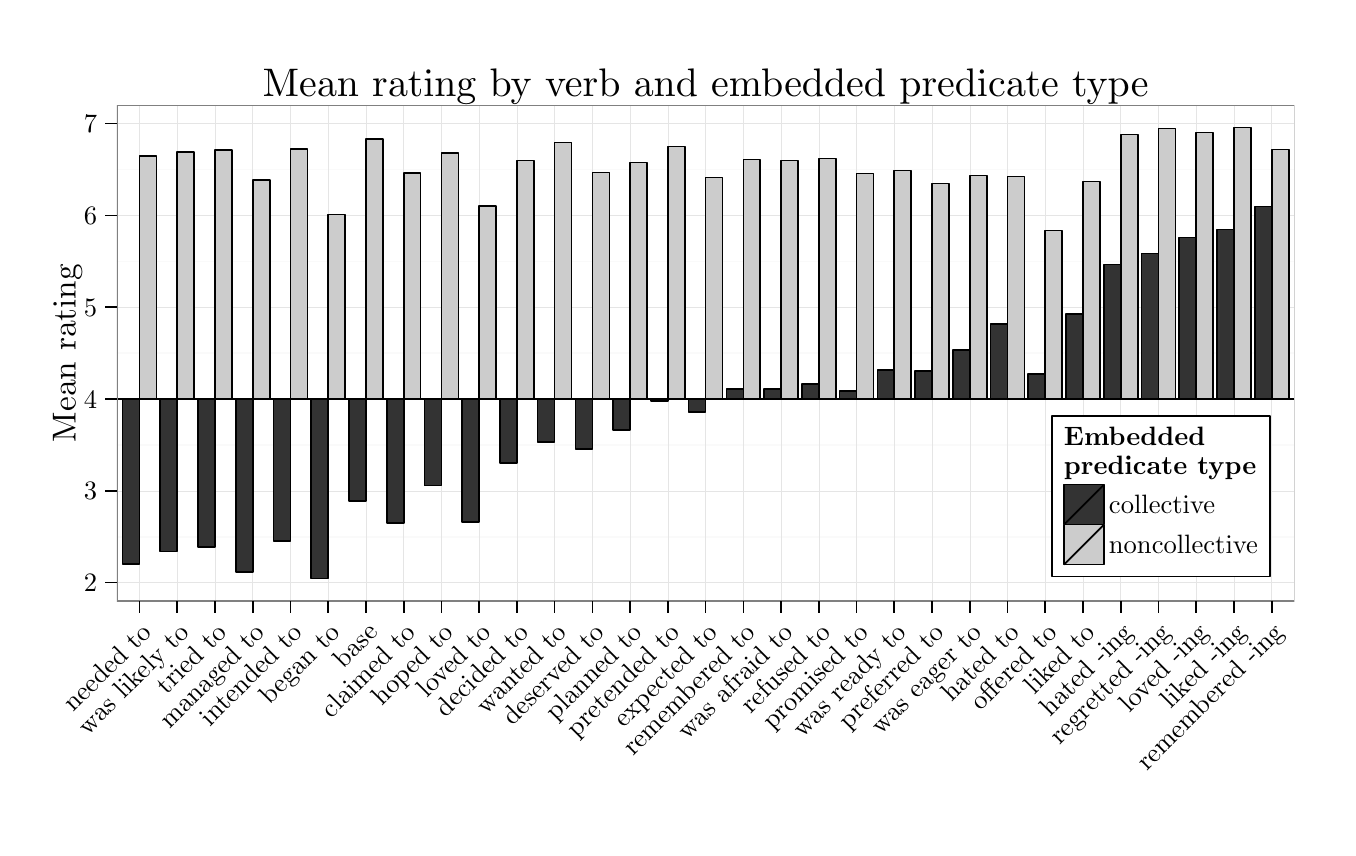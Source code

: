% Created by tikzDevice version 0.6.2-92-0ad2792 on 2013-12-17 15:54:17
% !TEX encoding = UTF-8 Unicode
\begin{tikzpicture}[x=1pt,y=1pt]
\definecolor[named]{fillColor}{rgb}{1.00,1.00,1.00}
\path[use as bounding box,fill=fillColor,fill opacity=0.00] (0,0) rectangle (469.75,289.08);
\begin{scope}
\path[clip] (  0.00,  0.00) rectangle (469.75,289.08);
\definecolor[named]{drawColor}{rgb}{1.00,1.00,1.00}
\definecolor[named]{fillColor}{rgb}{1.00,1.00,1.00}

\path[draw=drawColor,line width= 0.6pt,line join=round,line cap=round,fill=fillColor] (  0.00,  0.00) rectangle (469.75,289.08);
\end{scope}
\begin{scope}
\path[clip] ( 32.22, 81.90) rectangle (457.71,261.09);
\definecolor[named]{fillColor}{rgb}{1.00,1.00,1.00}

\path[fill=fillColor] ( 32.22, 81.90) rectangle (457.71,261.09);
\definecolor[named]{drawColor}{rgb}{0.98,0.98,0.98}

\path[draw=drawColor,line width= 0.6pt,line join=round] ( 32.22,105.13) --
	(457.71,105.13);

\path[draw=drawColor,line width= 0.6pt,line join=round] ( 32.22,138.30) --
	(457.71,138.30);

\path[draw=drawColor,line width= 0.6pt,line join=round] ( 32.22,171.47) --
	(457.71,171.47);

\path[draw=drawColor,line width= 0.6pt,line join=round] ( 32.22,204.64) --
	(457.71,204.64);

\path[draw=drawColor,line width= 0.6pt,line join=round] ( 32.22,237.81) --
	(457.71,237.81);
\definecolor[named]{drawColor}{rgb}{0.90,0.90,0.90}

\path[draw=drawColor,line width= 0.2pt,line join=round] ( 32.22, 88.54) --
	(457.71, 88.54);

\path[draw=drawColor,line width= 0.2pt,line join=round] ( 32.22,121.71) --
	(457.71,121.71);

\path[draw=drawColor,line width= 0.2pt,line join=round] ( 32.22,154.88) --
	(457.71,154.88);

\path[draw=drawColor,line width= 0.2pt,line join=round] ( 32.22,188.05) --
	(457.71,188.05);

\path[draw=drawColor,line width= 0.2pt,line join=round] ( 32.22,221.22) --
	(457.71,221.22);

\path[draw=drawColor,line width= 0.2pt,line join=round] ( 32.22,254.39) --
	(457.71,254.39);

\path[draw=drawColor,line width= 0.2pt,line join=round] ( 40.40, 81.90) --
	( 40.40,261.09);

\path[draw=drawColor,line width= 0.2pt,line join=round] ( 54.04, 81.90) --
	( 54.04,261.09);

\path[draw=drawColor,line width= 0.2pt,line join=round] ( 67.68, 81.90) --
	( 67.68,261.09);

\path[draw=drawColor,line width= 0.2pt,line join=round] ( 81.32, 81.90) --
	( 81.32,261.09);

\path[draw=drawColor,line width= 0.2pt,line join=round] ( 94.95, 81.90) --
	( 94.95,261.09);

\path[draw=drawColor,line width= 0.2pt,line join=round] (108.59, 81.90) --
	(108.59,261.09);

\path[draw=drawColor,line width= 0.2pt,line join=round] (122.23, 81.90) --
	(122.23,261.09);

\path[draw=drawColor,line width= 0.2pt,line join=round] (135.87, 81.90) --
	(135.87,261.09);

\path[draw=drawColor,line width= 0.2pt,line join=round] (149.50, 81.90) --
	(149.50,261.09);

\path[draw=drawColor,line width= 0.2pt,line join=round] (163.14, 81.90) --
	(163.14,261.09);

\path[draw=drawColor,line width= 0.2pt,line join=round] (176.78, 81.90) --
	(176.78,261.09);

\path[draw=drawColor,line width= 0.2pt,line join=round] (190.42, 81.90) --
	(190.42,261.09);

\path[draw=drawColor,line width= 0.2pt,line join=round] (204.05, 81.90) --
	(204.05,261.09);

\path[draw=drawColor,line width= 0.2pt,line join=round] (217.69, 81.90) --
	(217.69,261.09);

\path[draw=drawColor,line width= 0.2pt,line join=round] (231.33, 81.90) --
	(231.33,261.09);

\path[draw=drawColor,line width= 0.2pt,line join=round] (244.97, 81.90) --
	(244.97,261.09);

\path[draw=drawColor,line width= 0.2pt,line join=round] (258.60, 81.90) --
	(258.60,261.09);

\path[draw=drawColor,line width= 0.2pt,line join=round] (272.24, 81.90) --
	(272.24,261.09);

\path[draw=drawColor,line width= 0.2pt,line join=round] (285.88, 81.90) --
	(285.88,261.09);

\path[draw=drawColor,line width= 0.2pt,line join=round] (299.52, 81.90) --
	(299.52,261.09);

\path[draw=drawColor,line width= 0.2pt,line join=round] (313.15, 81.90) --
	(313.15,261.09);

\path[draw=drawColor,line width= 0.2pt,line join=round] (326.79, 81.90) --
	(326.79,261.09);

\path[draw=drawColor,line width= 0.2pt,line join=round] (340.43, 81.90) --
	(340.43,261.09);

\path[draw=drawColor,line width= 0.2pt,line join=round] (354.07, 81.90) --
	(354.07,261.09);

\path[draw=drawColor,line width= 0.2pt,line join=round] (367.70, 81.90) --
	(367.70,261.09);

\path[draw=drawColor,line width= 0.2pt,line join=round] (381.34, 81.90) --
	(381.34,261.09);

\path[draw=drawColor,line width= 0.2pt,line join=round] (394.98, 81.90) --
	(394.98,261.09);

\path[draw=drawColor,line width= 0.2pt,line join=round] (408.62, 81.90) --
	(408.62,261.09);

\path[draw=drawColor,line width= 0.2pt,line join=round] (422.25, 81.90) --
	(422.25,261.09);

\path[draw=drawColor,line width= 0.2pt,line join=round] (435.89, 81.90) --
	(435.89,261.09);

\path[draw=drawColor,line width= 0.2pt,line join=round] (449.53, 81.90) --
	(449.53,261.09);
\definecolor[named]{drawColor}{rgb}{0.00,0.00,0.00}
\definecolor[named]{fillColor}{rgb}{0.20,0.20,0.20}

\path[draw=drawColor,line width= 0.6pt,line join=round,fill=fillColor] ( 34.27, 95.33) rectangle ( 40.40,154.88);
\definecolor[named]{fillColor}{rgb}{0.80,0.80,0.80}

\path[draw=drawColor,line width= 0.6pt,line join=round,fill=fillColor] ( 40.40,154.88) rectangle ( 46.54,242.71);
\definecolor[named]{fillColor}{rgb}{0.20,0.20,0.20}

\path[draw=drawColor,line width= 0.6pt,line join=round,fill=fillColor] ( 47.90, 99.85) rectangle ( 54.04,154.88);
\definecolor[named]{fillColor}{rgb}{0.80,0.80,0.80}

\path[draw=drawColor,line width= 0.6pt,line join=round,fill=fillColor] ( 54.04,154.88) rectangle ( 60.18,244.21);
\definecolor[named]{fillColor}{rgb}{0.20,0.20,0.20}

\path[draw=drawColor,line width= 0.6pt,line join=round,fill=fillColor] ( 61.54,101.36) rectangle ( 67.68,154.88);
\definecolor[named]{fillColor}{rgb}{0.80,0.80,0.80}

\path[draw=drawColor,line width= 0.6pt,line join=round,fill=fillColor] ( 67.68,154.88) rectangle ( 73.82,244.97);
\definecolor[named]{fillColor}{rgb}{0.20,0.20,0.20}

\path[draw=drawColor,line width= 0.6pt,line join=round,fill=fillColor] ( 75.18, 92.31) rectangle ( 81.32,154.88);
\definecolor[named]{fillColor}{rgb}{0.80,0.80,0.80}

\path[draw=drawColor,line width= 0.6pt,line join=round,fill=fillColor] ( 81.32,154.88) rectangle ( 87.45,234.04);
\definecolor[named]{fillColor}{rgb}{0.20,0.20,0.20}

\path[draw=drawColor,line width= 0.6pt,line join=round,fill=fillColor] ( 88.82,103.62) rectangle ( 94.95,154.88);
\definecolor[named]{fillColor}{rgb}{0.80,0.80,0.80}

\path[draw=drawColor,line width= 0.6pt,line join=round,fill=fillColor] ( 94.95,154.88) rectangle (101.09,245.35);
\definecolor[named]{fillColor}{rgb}{0.20,0.20,0.20}

\path[draw=drawColor,line width= 0.6pt,line join=round,fill=fillColor] (102.45, 90.05) rectangle (108.59,154.88);
\definecolor[named]{fillColor}{rgb}{0.80,0.80,0.80}

\path[draw=drawColor,line width= 0.6pt,line join=round,fill=fillColor] (108.59,154.88) rectangle (114.73,221.60);
\definecolor[named]{fillColor}{rgb}{0.20,0.20,0.20}

\path[draw=drawColor,line width= 0.6pt,line join=round,fill=fillColor] (116.09,118.05) rectangle (122.23,154.88);
\definecolor[named]{fillColor}{rgb}{0.80,0.80,0.80}

\path[draw=drawColor,line width= 0.6pt,line join=round,fill=fillColor] (122.23,154.88) rectangle (128.37,248.78);
\definecolor[named]{fillColor}{rgb}{0.20,0.20,0.20}

\path[draw=drawColor,line width= 0.6pt,line join=round,fill=fillColor] (129.73,110.03) rectangle (135.87,154.88);
\definecolor[named]{fillColor}{rgb}{0.80,0.80,0.80}

\path[draw=drawColor,line width= 0.6pt,line join=round,fill=fillColor] (135.87,154.88) rectangle (142.00,236.68);
\definecolor[named]{fillColor}{rgb}{0.20,0.20,0.20}

\path[draw=drawColor,line width= 0.6pt,line join=round,fill=fillColor] (143.37,123.60) rectangle (149.50,154.88);
\definecolor[named]{fillColor}{rgb}{0.80,0.80,0.80}

\path[draw=drawColor,line width= 0.6pt,line join=round,fill=fillColor] (149.50,154.88) rectangle (155.64,243.84);
\definecolor[named]{fillColor}{rgb}{0.20,0.20,0.20}

\path[draw=drawColor,line width= 0.6pt,line join=round,fill=fillColor] (157.00,110.40) rectangle (163.14,154.88);
\definecolor[named]{fillColor}{rgb}{0.80,0.80,0.80}

\path[draw=drawColor,line width= 0.6pt,line join=round,fill=fillColor] (163.14,154.88) rectangle (169.28,224.61);
\definecolor[named]{fillColor}{rgb}{0.20,0.20,0.20}

\path[draw=drawColor,line width= 0.6pt,line join=round,fill=fillColor] (170.64,131.81) rectangle (176.78,154.88);
\definecolor[named]{fillColor}{rgb}{0.80,0.80,0.80}

\path[draw=drawColor,line width= 0.6pt,line join=round,fill=fillColor] (176.78,154.88) rectangle (182.92,241.05);
\definecolor[named]{fillColor}{rgb}{0.20,0.20,0.20}

\path[draw=drawColor,line width= 0.6pt,line join=round,fill=fillColor] (184.28,139.43) rectangle (190.42,154.88);
\definecolor[named]{fillColor}{rgb}{0.80,0.80,0.80}

\path[draw=drawColor,line width= 0.6pt,line join=round,fill=fillColor] (190.42,154.88) rectangle (196.55,247.61);
\definecolor[named]{fillColor}{rgb}{0.20,0.20,0.20}

\path[draw=drawColor,line width= 0.6pt,line join=round,fill=fillColor] (197.92,136.85) rectangle (204.05,154.88);
\definecolor[named]{fillColor}{rgb}{0.80,0.80,0.80}

\path[draw=drawColor,line width= 0.6pt,line join=round,fill=fillColor] (204.05,154.88) rectangle (210.19,236.73);
\definecolor[named]{fillColor}{rgb}{0.20,0.20,0.20}

\path[draw=drawColor,line width= 0.6pt,line join=round,fill=fillColor] (211.55,143.70) rectangle (217.69,154.88);
\definecolor[named]{fillColor}{rgb}{0.80,0.80,0.80}

\path[draw=drawColor,line width= 0.6pt,line join=round,fill=fillColor] (217.69,154.88) rectangle (223.83,240.33);
\definecolor[named]{fillColor}{rgb}{0.20,0.20,0.20}

\path[draw=drawColor,line width= 0.6pt,line join=round,fill=fillColor] (225.19,154.16) rectangle (231.33,154.88);
\definecolor[named]{fillColor}{rgb}{0.80,0.80,0.80}

\path[draw=drawColor,line width= 0.6pt,line join=round,fill=fillColor] (231.33,154.88) rectangle (237.47,246.10);
\definecolor[named]{fillColor}{rgb}{0.20,0.20,0.20}

\path[draw=drawColor,line width= 0.6pt,line join=round,fill=fillColor] (238.83,150.19) rectangle (244.97,154.88);
\definecolor[named]{fillColor}{rgb}{0.80,0.80,0.80}

\path[draw=drawColor,line width= 0.6pt,line join=round,fill=fillColor] (244.97,154.88) rectangle (251.10,234.92);
\definecolor[named]{fillColor}{rgb}{0.20,0.20,0.20}

\path[draw=drawColor,line width= 0.6pt,line join=round,fill=fillColor] (252.47,154.88) rectangle (258.60,158.49);
\definecolor[named]{fillColor}{rgb}{0.80,0.80,0.80}

\path[draw=drawColor,line width= 0.6pt,line join=round,fill=fillColor] (258.60,154.88) rectangle (264.74,241.41);
\definecolor[named]{fillColor}{rgb}{0.20,0.20,0.20}

\path[draw=drawColor,line width= 0.6pt,line join=round,fill=fillColor] (266.10,154.88) rectangle (272.24,158.49);
\definecolor[named]{fillColor}{rgb}{0.80,0.80,0.80}

\path[draw=drawColor,line width= 0.6pt,line join=round,fill=fillColor] (272.24,154.88) rectangle (278.38,241.05);
\definecolor[named]{fillColor}{rgb}{0.20,0.20,0.20}

\path[draw=drawColor,line width= 0.6pt,line join=round,fill=fillColor] (279.74,154.88) rectangle (285.88,160.29);
\definecolor[named]{fillColor}{rgb}{0.80,0.80,0.80}

\path[draw=drawColor,line width= 0.6pt,line join=round,fill=fillColor] (285.88,154.88) rectangle (292.02,241.77);
\definecolor[named]{fillColor}{rgb}{0.20,0.20,0.20}

\path[draw=drawColor,line width= 0.6pt,line join=round,fill=fillColor] (293.38,154.88) rectangle (299.52,157.77);
\definecolor[named]{fillColor}{rgb}{0.80,0.80,0.80}

\path[draw=drawColor,line width= 0.6pt,line join=round,fill=fillColor] (299.52,154.88) rectangle (305.65,236.36);
\definecolor[named]{fillColor}{rgb}{0.20,0.20,0.20}

\path[draw=drawColor,line width= 0.6pt,line join=round,fill=fillColor] (307.02,154.88) rectangle (313.15,165.34);
\definecolor[named]{fillColor}{rgb}{0.80,0.80,0.80}

\path[draw=drawColor,line width= 0.6pt,line join=round,fill=fillColor] (313.15,154.88) rectangle (319.29,237.45);
\definecolor[named]{fillColor}{rgb}{0.20,0.20,0.20}

\path[draw=drawColor,line width= 0.6pt,line join=round,fill=fillColor] (320.65,154.88) rectangle (326.79,164.98);
\definecolor[named]{fillColor}{rgb}{0.80,0.80,0.80}

\path[draw=drawColor,line width= 0.6pt,line join=round,fill=fillColor] (326.79,154.88) rectangle (332.93,232.76);
\definecolor[named]{fillColor}{rgb}{0.20,0.20,0.20}

\path[draw=drawColor,line width= 0.6pt,line join=round,fill=fillColor] (334.29,154.88) rectangle (340.43,172.55);
\definecolor[named]{fillColor}{rgb}{0.80,0.80,0.80}

\path[draw=drawColor,line width= 0.6pt,line join=round,fill=fillColor] (340.43,154.88) rectangle (346.56,235.64);
\definecolor[named]{fillColor}{rgb}{0.20,0.20,0.20}

\path[draw=drawColor,line width= 0.6pt,line join=round,fill=fillColor] (347.93,154.88) rectangle (354.07,181.92);
\definecolor[named]{fillColor}{rgb}{0.80,0.80,0.80}

\path[draw=drawColor,line width= 0.6pt,line join=round,fill=fillColor] (354.07,154.88) rectangle (360.20,235.28);
\definecolor[named]{fillColor}{rgb}{0.20,0.20,0.20}

\path[draw=drawColor,line width= 0.6pt,line join=round,fill=fillColor] (361.57,154.88) rectangle (367.70,163.90);
\definecolor[named]{fillColor}{rgb}{0.80,0.80,0.80}

\path[draw=drawColor,line width= 0.6pt,line join=round,fill=fillColor] (367.70,154.88) rectangle (373.84,215.81);
\definecolor[named]{fillColor}{rgb}{0.20,0.20,0.20}

\path[draw=drawColor,line width= 0.6pt,line join=round,fill=fillColor] (375.20,154.88) rectangle (381.34,185.53);
\definecolor[named]{fillColor}{rgb}{0.80,0.80,0.80}

\path[draw=drawColor,line width= 0.6pt,line join=round,fill=fillColor] (381.34,154.88) rectangle (387.48,233.48);
\definecolor[named]{fillColor}{rgb}{0.20,0.20,0.20}

\path[draw=drawColor,line width= 0.6pt,line join=round,fill=fillColor] (388.84,154.88) rectangle (394.98,203.56);
\definecolor[named]{fillColor}{rgb}{0.80,0.80,0.80}

\path[draw=drawColor,line width= 0.6pt,line join=round,fill=fillColor] (394.98,154.88) rectangle (401.11,250.43);
\definecolor[named]{fillColor}{rgb}{0.20,0.20,0.20}

\path[draw=drawColor,line width= 0.6pt,line join=round,fill=fillColor] (402.48,154.88) rectangle (408.62,207.52);
\definecolor[named]{fillColor}{rgb}{0.80,0.80,0.80}

\path[draw=drawColor,line width= 0.6pt,line join=round,fill=fillColor] (408.62,154.88) rectangle (414.75,252.59);
\definecolor[named]{fillColor}{rgb}{0.20,0.20,0.20}

\path[draw=drawColor,line width= 0.6pt,line join=round,fill=fillColor] (416.12,154.88) rectangle (422.25,213.29);
\definecolor[named]{fillColor}{rgb}{0.80,0.80,0.80}

\path[draw=drawColor,line width= 0.6pt,line join=round,fill=fillColor] (422.25,154.88) rectangle (428.39,251.15);
\definecolor[named]{fillColor}{rgb}{0.20,0.20,0.20}

\path[draw=drawColor,line width= 0.6pt,line join=round,fill=fillColor] (429.75,154.88) rectangle (435.89,216.17);
\definecolor[named]{fillColor}{rgb}{0.80,0.80,0.80}

\path[draw=drawColor,line width= 0.6pt,line join=round,fill=fillColor] (435.89,154.88) rectangle (442.03,252.95);
\definecolor[named]{fillColor}{rgb}{0.20,0.20,0.20}

\path[draw=drawColor,line width= 0.6pt,line join=round,fill=fillColor] (443.39,154.88) rectangle (449.53,224.47);
\definecolor[named]{fillColor}{rgb}{0.80,0.80,0.80}

\path[draw=drawColor,line width= 0.6pt,line join=round,fill=fillColor] (449.53,154.88) rectangle (455.66,245.02);
\definecolor[named]{fillColor}{rgb}{0.00,0.00,0.00}

\path[draw=drawColor,line width= 0.6pt,line join=round,fill=fillColor] ( 32.22,154.88) -- (457.71,154.88);
\definecolor[named]{drawColor}{rgb}{0.50,0.50,0.50}

\path[draw=drawColor,line width= 0.6pt,line join=round,line cap=round] ( 32.22, 81.90) rectangle (457.71,261.09);
\end{scope}
\begin{scope}
\path[clip] (  0.00,  0.00) rectangle (469.75,289.08);
\definecolor[named]{drawColor}{rgb}{0.00,0.00,0.00}

\node[text=drawColor,anchor=base east,inner sep=0pt, outer sep=0pt, scale=  0.96] at ( 25.11, 85.24) {2};

\node[text=drawColor,anchor=base east,inner sep=0pt, outer sep=0pt, scale=  0.96] at ( 25.11,118.41) {3};

\node[text=drawColor,anchor=base east,inner sep=0pt, outer sep=0pt, scale=  0.96] at ( 25.11,151.58) {4};

\node[text=drawColor,anchor=base east,inner sep=0pt, outer sep=0pt, scale=  0.96] at ( 25.11,184.75) {5};

\node[text=drawColor,anchor=base east,inner sep=0pt, outer sep=0pt, scale=  0.96] at ( 25.11,217.92) {6};

\node[text=drawColor,anchor=base east,inner sep=0pt, outer sep=0pt, scale=  0.96] at ( 25.11,251.09) {7};
\end{scope}
\begin{scope}
\path[clip] (  0.00,  0.00) rectangle (469.75,289.08);
\definecolor[named]{drawColor}{rgb}{0.00,0.00,0.00}

\path[draw=drawColor,line width= 0.6pt,line join=round] ( 27.95, 88.54) --
	( 32.22, 88.54);

\path[draw=drawColor,line width= 0.6pt,line join=round] ( 27.95,121.71) --
	( 32.22,121.71);

\path[draw=drawColor,line width= 0.6pt,line join=round] ( 27.95,154.88) --
	( 32.22,154.88);

\path[draw=drawColor,line width= 0.6pt,line join=round] ( 27.95,188.05) --
	( 32.22,188.05);

\path[draw=drawColor,line width= 0.6pt,line join=round] ( 27.95,221.22) --
	( 32.22,221.22);

\path[draw=drawColor,line width= 0.6pt,line join=round] ( 27.95,254.39) --
	( 32.22,254.39);
\end{scope}
\begin{scope}
\path[clip] (  0.00,  0.00) rectangle (469.75,289.08);
\definecolor[named]{drawColor}{rgb}{0.00,0.00,0.00}

\path[draw=drawColor,line width= 0.6pt,line join=round] ( 40.40, 77.64) --
	( 40.40, 81.90);

\path[draw=drawColor,line width= 0.6pt,line join=round] ( 54.04, 77.64) --
	( 54.04, 81.90);

\path[draw=drawColor,line width= 0.6pt,line join=round] ( 67.68, 77.64) --
	( 67.68, 81.90);

\path[draw=drawColor,line width= 0.6pt,line join=round] ( 81.32, 77.64) --
	( 81.32, 81.90);

\path[draw=drawColor,line width= 0.6pt,line join=round] ( 94.95, 77.64) --
	( 94.95, 81.90);

\path[draw=drawColor,line width= 0.6pt,line join=round] (108.59, 77.64) --
	(108.59, 81.90);

\path[draw=drawColor,line width= 0.6pt,line join=round] (122.23, 77.64) --
	(122.23, 81.90);

\path[draw=drawColor,line width= 0.6pt,line join=round] (135.87, 77.64) --
	(135.87, 81.90);

\path[draw=drawColor,line width= 0.6pt,line join=round] (149.50, 77.64) --
	(149.50, 81.90);

\path[draw=drawColor,line width= 0.6pt,line join=round] (163.14, 77.64) --
	(163.14, 81.90);

\path[draw=drawColor,line width= 0.6pt,line join=round] (176.78, 77.64) --
	(176.78, 81.90);

\path[draw=drawColor,line width= 0.6pt,line join=round] (190.42, 77.64) --
	(190.42, 81.90);

\path[draw=drawColor,line width= 0.6pt,line join=round] (204.05, 77.64) --
	(204.05, 81.90);

\path[draw=drawColor,line width= 0.6pt,line join=round] (217.69, 77.64) --
	(217.69, 81.90);

\path[draw=drawColor,line width= 0.6pt,line join=round] (231.33, 77.64) --
	(231.33, 81.90);

\path[draw=drawColor,line width= 0.6pt,line join=round] (244.97, 77.64) --
	(244.97, 81.90);

\path[draw=drawColor,line width= 0.6pt,line join=round] (258.60, 77.64) --
	(258.60, 81.90);

\path[draw=drawColor,line width= 0.6pt,line join=round] (272.24, 77.64) --
	(272.24, 81.90);

\path[draw=drawColor,line width= 0.6pt,line join=round] (285.88, 77.64) --
	(285.88, 81.90);

\path[draw=drawColor,line width= 0.6pt,line join=round] (299.52, 77.64) --
	(299.52, 81.90);

\path[draw=drawColor,line width= 0.6pt,line join=round] (313.15, 77.64) --
	(313.15, 81.90);

\path[draw=drawColor,line width= 0.6pt,line join=round] (326.79, 77.64) --
	(326.79, 81.90);

\path[draw=drawColor,line width= 0.6pt,line join=round] (340.43, 77.64) --
	(340.43, 81.90);

\path[draw=drawColor,line width= 0.6pt,line join=round] (354.07, 77.64) --
	(354.07, 81.90);

\path[draw=drawColor,line width= 0.6pt,line join=round] (367.70, 77.64) --
	(367.70, 81.90);

\path[draw=drawColor,line width= 0.6pt,line join=round] (381.34, 77.64) --
	(381.34, 81.90);

\path[draw=drawColor,line width= 0.6pt,line join=round] (394.98, 77.64) --
	(394.98, 81.90);

\path[draw=drawColor,line width= 0.6pt,line join=round] (408.62, 77.64) --
	(408.62, 81.90);

\path[draw=drawColor,line width= 0.6pt,line join=round] (422.25, 77.64) --
	(422.25, 81.90);

\path[draw=drawColor,line width= 0.6pt,line join=round] (435.89, 77.64) --
	(435.89, 81.90);

\path[draw=drawColor,line width= 0.6pt,line join=round] (449.53, 77.64) --
	(449.53, 81.90);
\end{scope}
\begin{scope}
\path[clip] (  0.00,  0.00) rectangle (469.75,289.08);
\definecolor[named]{drawColor}{rgb}{0.00,0.00,0.00}

\node[text=drawColor,rotate= 45.00,anchor=base east,inner sep=0pt, outer sep=0pt, scale=  0.96] at ( 45.08, 70.12) {needed to};

\node[text=drawColor,rotate= 45.00,anchor=base east,inner sep=0pt, outer sep=0pt, scale=  0.96] at ( 58.72, 70.12) {was likely to};

\node[text=drawColor,rotate= 45.00,anchor=base east,inner sep=0pt, outer sep=0pt, scale=  0.96] at ( 72.35, 70.12) {tried to};

\node[text=drawColor,rotate= 45.00,anchor=base east,inner sep=0pt, outer sep=0pt, scale=  0.96] at ( 85.99, 70.12) {managed to};

\node[text=drawColor,rotate= 45.00,anchor=base east,inner sep=0pt, outer sep=0pt, scale=  0.96] at ( 99.63, 70.12) {intended to};

\node[text=drawColor,rotate= 45.00,anchor=base east,inner sep=0pt, outer sep=0pt, scale=  0.96] at (113.27, 70.12) {began to};

\node[text=drawColor,rotate= 45.00,anchor=base east,inner sep=0pt, outer sep=0pt, scale=  0.96] at (126.90, 70.12) {base};

\node[text=drawColor,rotate= 45.00,anchor=base east,inner sep=0pt, outer sep=0pt, scale=  0.96] at (140.54, 70.12) {claimed to};

\node[text=drawColor,rotate= 45.00,anchor=base east,inner sep=0pt, outer sep=0pt, scale=  0.96] at (154.18, 70.12) {hoped to};

\node[text=drawColor,rotate= 45.00,anchor=base east,inner sep=0pt, outer sep=0pt, scale=  0.96] at (167.82, 70.12) {loved to};

\node[text=drawColor,rotate= 45.00,anchor=base east,inner sep=0pt, outer sep=0pt, scale=  0.96] at (181.45, 70.12) {decided to};

\node[text=drawColor,rotate= 45.00,anchor=base east,inner sep=0pt, outer sep=0pt, scale=  0.96] at (195.09, 70.12) {wanted to};

\node[text=drawColor,rotate= 45.00,anchor=base east,inner sep=0pt, outer sep=0pt, scale=  0.96] at (208.73, 70.12) {deserved to};

\node[text=drawColor,rotate= 45.00,anchor=base east,inner sep=0pt, outer sep=0pt, scale=  0.96] at (222.37, 70.12) {planned to};

\node[text=drawColor,rotate= 45.00,anchor=base east,inner sep=0pt, outer sep=0pt, scale=  0.96] at (236.00, 70.12) {pretended to};

\node[text=drawColor,rotate= 45.00,anchor=base east,inner sep=0pt, outer sep=0pt, scale=  0.96] at (249.64, 70.12) {expected to};

\node[text=drawColor,rotate= 45.00,anchor=base east,inner sep=0pt, outer sep=0pt, scale=  0.96] at (263.28, 70.12) {remembered to};

\node[text=drawColor,rotate= 45.00,anchor=base east,inner sep=0pt, outer sep=0pt, scale=  0.96] at (276.92, 70.12) {was afraid to};

\node[text=drawColor,rotate= 45.00,anchor=base east,inner sep=0pt, outer sep=0pt, scale=  0.96] at (290.55, 70.12) {refused to};

\node[text=drawColor,rotate= 45.00,anchor=base east,inner sep=0pt, outer sep=0pt, scale=  0.96] at (304.19, 70.12) {promised to};

\node[text=drawColor,rotate= 45.00,anchor=base east,inner sep=0pt, outer sep=0pt, scale=  0.96] at (317.83, 70.12) {was ready to};

\node[text=drawColor,rotate= 45.00,anchor=base east,inner sep=0pt, outer sep=0pt, scale=  0.96] at (331.47, 70.12) {preferred to};

\node[text=drawColor,rotate= 45.00,anchor=base east,inner sep=0pt, outer sep=0pt, scale=  0.96] at (345.10, 70.12) {was eager to};

\node[text=drawColor,rotate= 45.00,anchor=base east,inner sep=0pt, outer sep=0pt, scale=  0.96] at (358.74, 70.12) {hated to};

\node[text=drawColor,rotate= 45.00,anchor=base east,inner sep=0pt, outer sep=0pt, scale=  0.96] at (372.38, 70.12) {offered to};

\node[text=drawColor,rotate= 45.00,anchor=base east,inner sep=0pt, outer sep=0pt, scale=  0.96] at (386.02, 70.12) {liked to};

\node[text=drawColor,rotate= 45.00,anchor=base east,inner sep=0pt, outer sep=0pt, scale=  0.96] at (399.65, 70.12) {hated -ing};

\node[text=drawColor,rotate= 45.00,anchor=base east,inner sep=0pt, outer sep=0pt, scale=  0.96] at (413.29, 70.12) {regretted -ing};

\node[text=drawColor,rotate= 45.00,anchor=base east,inner sep=0pt, outer sep=0pt, scale=  0.96] at (426.93, 70.12) {loved -ing};

\node[text=drawColor,rotate= 45.00,anchor=base east,inner sep=0pt, outer sep=0pt, scale=  0.96] at (440.57, 70.12) {liked -ing};

\node[text=drawColor,rotate= 45.00,anchor=base east,inner sep=0pt, outer sep=0pt, scale=  0.96] at (454.20, 70.12) {remembered -ing};
\end{scope}
\begin{scope}
\path[clip] (  0.00,  0.00) rectangle (469.75,289.08);
\definecolor[named]{drawColor}{rgb}{0.00,0.00,0.00}

\node[text=drawColor,rotate= 90.00,anchor=base,inner sep=0pt, outer sep=0pt, scale=  1.20] at ( 17.30,171.50) {Mean rating};
\end{scope}
\begin{scope}
\path[clip] (  0.00,  0.00) rectangle (469.75,289.08);
\definecolor[named]{drawColor}{rgb}{0.00,0.00,0.00}
\definecolor[named]{fillColor}{rgb}{1.00,1.00,1.00}

\path[draw=drawColor,line width= 0.6pt,line join=round,line cap=round,fill=fillColor] (370.19, 90.77) rectangle (448.84,148.82);
\end{scope}
\begin{scope}
\path[clip] (  0.00,  0.00) rectangle (469.75,289.08);
\definecolor[named]{drawColor}{rgb}{0.00,0.00,0.00}

\node[text=drawColor,anchor=base west,inner sep=0pt, outer sep=0pt, scale=  0.96] at (374.46,137.93) {\bfseries Embedded};

\node[text=drawColor,anchor=base west,inner sep=0pt, outer sep=0pt, scale=  0.96] at (374.46,127.56) {\bfseries predicate type};
\end{scope}
\begin{scope}
\path[clip] (  0.00,  0.00) rectangle (469.75,289.08);
\definecolor[named]{drawColor}{rgb}{0.80,0.80,0.80}
\definecolor[named]{fillColor}{rgb}{1.00,1.00,1.00}

\path[draw=drawColor,line width= 0.6pt,line join=round,line cap=round,fill=fillColor] (374.46,109.49) rectangle (388.91,123.95);
\end{scope}
\begin{scope}
\path[clip] (  0.00,  0.00) rectangle (469.75,289.08);
\definecolor[named]{drawColor}{rgb}{0.00,0.00,0.00}
\definecolor[named]{fillColor}{rgb}{0.20,0.20,0.20}

\path[draw=drawColor,line width= 0.4pt,line join=round,line cap=round,fill=fillColor] (374.46,109.49) rectangle (388.91,123.95);

\path[draw=drawColor,line width= 0.6pt,line join=round] (374.46,109.49) --
	(388.91,123.95);
\end{scope}
\begin{scope}
\path[clip] (  0.00,  0.00) rectangle (469.75,289.08);
\definecolor[named]{drawColor}{rgb}{0.80,0.80,0.80}
\definecolor[named]{fillColor}{rgb}{1.00,1.00,1.00}

\path[draw=drawColor,line width= 0.6pt,line join=round,line cap=round,fill=fillColor] (374.46, 95.04) rectangle (388.91,109.49);
\end{scope}
\begin{scope}
\path[clip] (  0.00,  0.00) rectangle (469.75,289.08);
\definecolor[named]{drawColor}{rgb}{0.00,0.00,0.00}
\definecolor[named]{fillColor}{rgb}{0.80,0.80,0.80}

\path[draw=drawColor,line width= 0.4pt,line join=round,line cap=round,fill=fillColor] (374.46, 95.04) rectangle (388.91,109.49);

\path[draw=drawColor,line width= 0.6pt,line join=round] (374.46, 95.04) --
	(388.91,109.49);
\end{scope}
\begin{scope}
\path[clip] (  0.00,  0.00) rectangle (469.75,289.08);
\definecolor[named]{drawColor}{rgb}{0.00,0.00,0.00}

\node[text=drawColor,anchor=base west,inner sep=0pt, outer sep=0pt, scale=  0.96] at (390.72,113.42) {collective};
\end{scope}
\begin{scope}
\path[clip] (  0.00,  0.00) rectangle (469.75,289.08);
\definecolor[named]{drawColor}{rgb}{0.00,0.00,0.00}

\node[text=drawColor,anchor=base west,inner sep=0pt, outer sep=0pt, scale=  0.96] at (390.72, 98.96) {noncollective};
\end{scope}
\begin{scope}
\path[clip] (  0.00,  0.00) rectangle (469.75,289.08);
\definecolor[named]{drawColor}{rgb}{0.00,0.00,0.00}

\node[text=drawColor,anchor=base,inner sep=0pt, outer sep=0pt, scale=  1.44] at (244.97,264.11) {Mean rating by verb and embedded predicate type};
\end{scope}
\end{tikzpicture}
